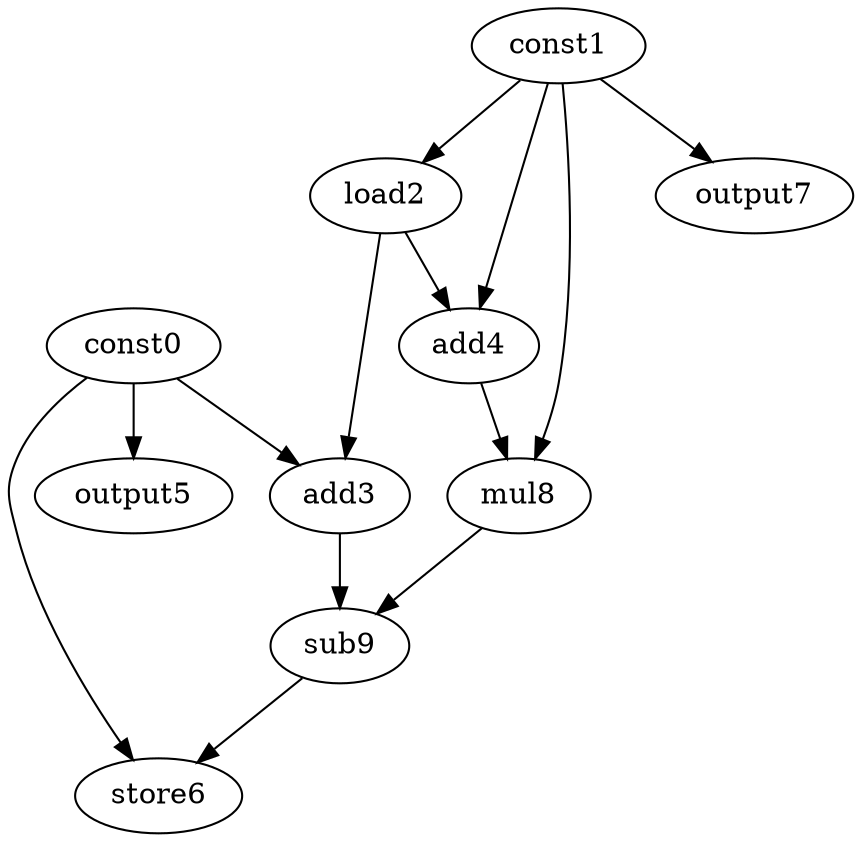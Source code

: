digraph G { 
const0[opcode=const]; 
const1[opcode=const]; 
load2[opcode=load]; 
add3[opcode=add]; 
add4[opcode=add]; 
output5[opcode=output]; 
store6[opcode=store]; 
output7[opcode=output]; 
mul8[opcode=mul]; 
sub9[opcode=sub]; 
const1->load2[operand=0];
const0->output5[operand=0];
const1->output7[operand=0];
const0->add3[operand=0];
load2->add3[operand=1];
const1->add4[operand=0];
load2->add4[operand=1];
const1->mul8[operand=0];
add4->mul8[operand=1];
mul8->sub9[operand=0];
add3->sub9[operand=1];
const0->store6[operand=0];
sub9->store6[operand=1];
}
